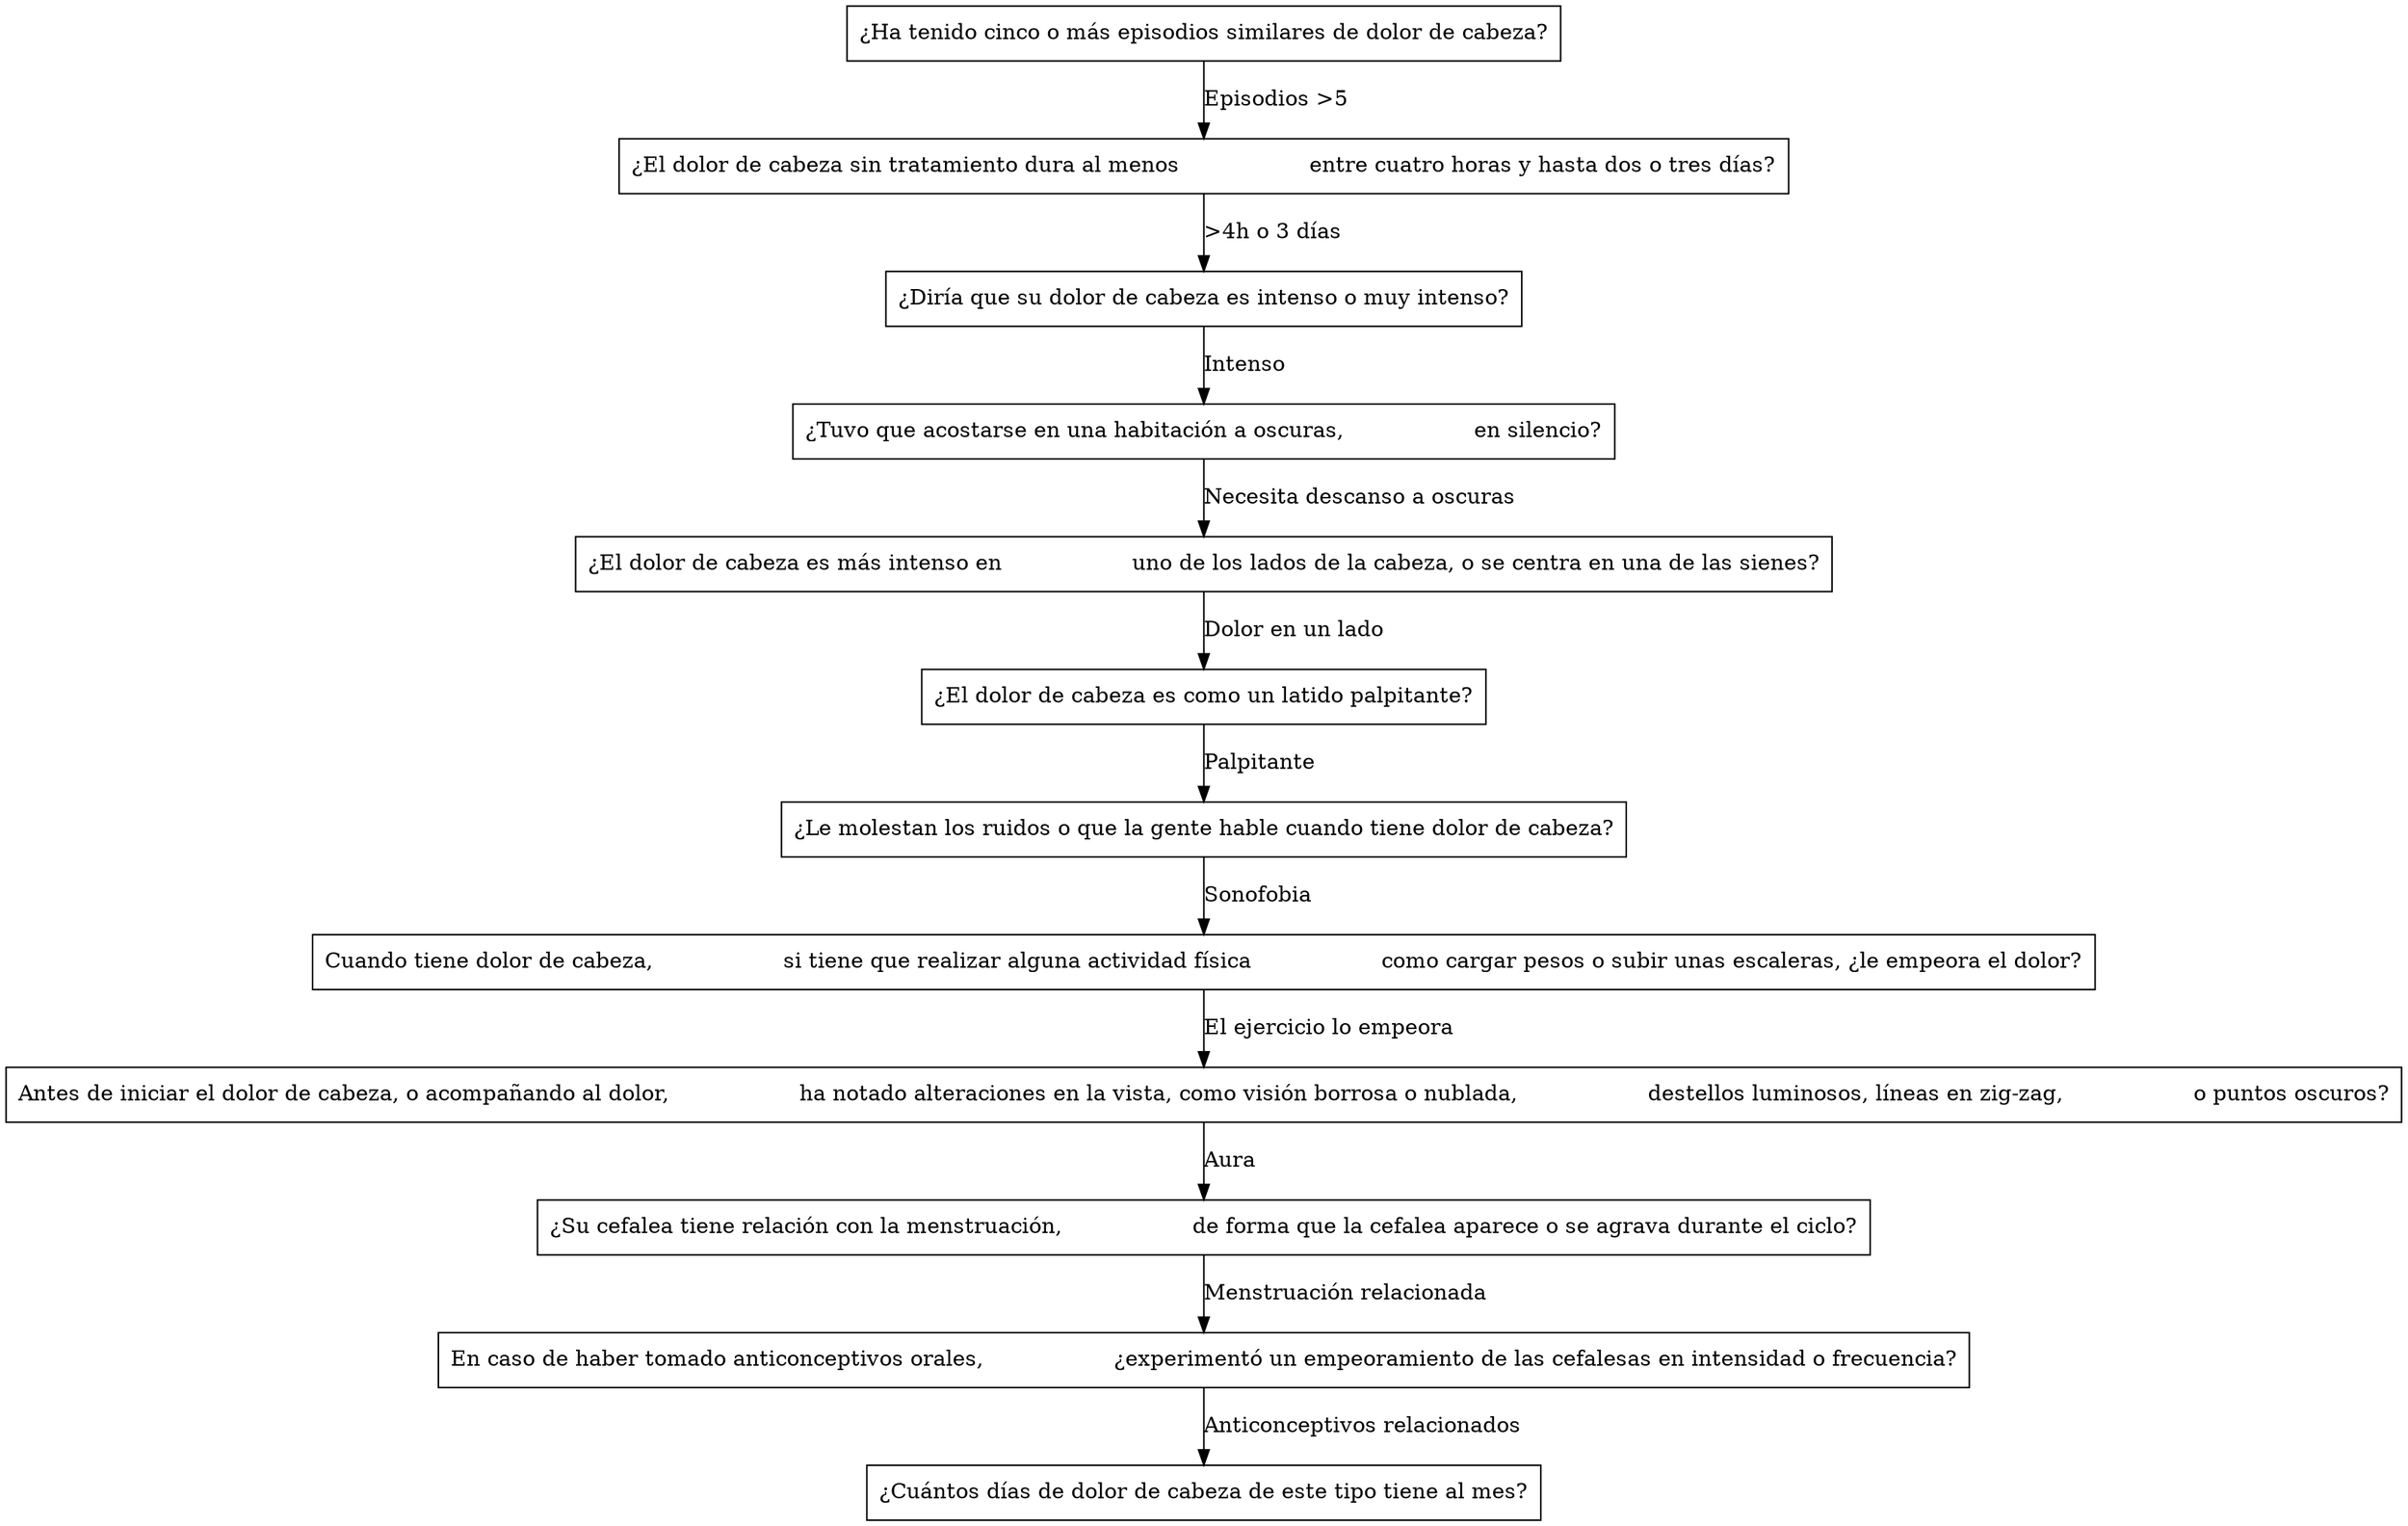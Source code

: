 
digraph Migranna {
    
    migraine_hadMoreThanFiveEpisodes[shape=box, label="¿Ha tenido cinco o más episodios similares de dolor de cabeza?"];

    migraine_migraineDuration[shape=box, label="¿El dolor de cabeza sin tratamiento dura al menos                   entre cuatro horas y hasta dos o tres días?"];

    migraine_isMigraineIntense[shape=box, label="¿Diría que su dolor de cabeza es intenso o muy intenso?"];

    migraine_betterInDarkness[shape=box, label="¿Tuvo que acostarse en una habitación a oscuras,                   en silencio?"];

    migraine_isCephaleaOneSided[shape=box, label="¿El dolor de cabeza es más intenso en                   uno de los lados de la cabeza, o se centra en una de las sienes?"];

    migraine_isPulsating[shape=box, label="¿El dolor de cabeza es como un latido palpitante?"];

    migraine_soundPhobia[shape=box, label="¿Le molestan los ruidos o que la gente hable cuando tiene dolor de cabeza?"];

    migraine_exerciseWorsens[shape=box, label="Cuando tiene dolor de cabeza,                   si tiene que realizar alguna actividad física                   como cargar pesos o subir unas escaleras, ¿le empeora el dolor?"];

    migraine_hadAura[shape=box, label="Antes de iniciar el dolor de cabeza, o acompañando al dolor,                   ha notado alteraciones en la vista, como visión borrosa o nublada,                   destellos luminosos, líneas en zig-zag,                   o puntos oscuros?"];

    migraine_menstruationWorsens[shape=box, label="¿Su cefalea tiene relación con la menstruación,                   de forma que la cefalea aparece o se agrava durante el ciclo?"];

    migraine_contraceptivesWorsens[shape=box, label="En caso de haber tomado anticonceptivos orales,                   ¿experimentó un empeoramiento de las cefalesas en intensidad o frecuencia?"];

    migraine_howManyMigraine[shape=box, label="¿Cuántos días de dolor de cabeza de este tipo tiene al mes?"];

    migraine_hadMoreThanFiveEpisodes -> migraine_migraineDuration[label="Episodios >5"];

    migraine_migraineDuration -> migraine_isMigraineIntense[label=">4h o 3 días"];

    migraine_isMigraineIntense -> migraine_betterInDarkness[label="Intenso"];

    migraine_betterInDarkness -> migraine_isCephaleaOneSided[label="Necesita descanso a oscuras"];

    migraine_isCephaleaOneSided -> migraine_isPulsating[label="Dolor en un lado"];

    migraine_isPulsating -> migraine_soundPhobia[label="Palpitante"];

    migraine_soundPhobia -> migraine_exerciseWorsens[label="Sonofobia"];

    migraine_exerciseWorsens -> migraine_hadAura[label="El ejercicio lo empeora"];

    migraine_hadAura -> migraine_menstruationWorsens[label="Aura"];

    migraine_menstruationWorsens -> migraine_contraceptivesWorsens[label="Menstruación relacionada"];

    migraine_contraceptivesWorsens -> migraine_howManyMigraine[label="Anticonceptivos relacionados"];

}

